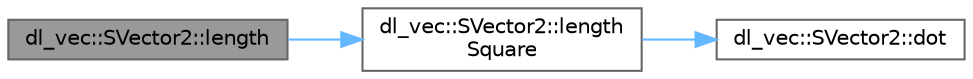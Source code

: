 digraph "dl_vec::SVector2::length"
{
 // LATEX_PDF_SIZE
  bgcolor="transparent";
  edge [fontname=Helvetica,fontsize=10,labelfontname=Helvetica,labelfontsize=10];
  node [fontname=Helvetica,fontsize=10,shape=box,height=0.2,width=0.4];
  rankdir="LR";
  Node1 [id="Node000001",label="dl_vec::SVector2::length",height=0.2,width=0.4,color="gray40", fillcolor="grey60", style="filled", fontcolor="black",tooltip="このベクトルの長さを返す"];
  Node1 -> Node2 [id="edge1_Node000001_Node000002",color="steelblue1",style="solid",tooltip=" "];
  Node2 [id="Node000002",label="dl_vec::SVector2::length\lSquare",height=0.2,width=0.4,color="grey40", fillcolor="white", style="filled",URL="$structdl__vec_1_1_s_vector2.html#a0ae9aed0d5f24a33178262e127c628e8",tooltip="このベクトルの長さの2乗を返す"];
  Node2 -> Node3 [id="edge2_Node000002_Node000003",color="steelblue1",style="solid",tooltip=" "];
  Node3 [id="Node000003",label="dl_vec::SVector2::dot",height=0.2,width=0.4,color="grey40", fillcolor="white", style="filled",URL="$structdl__vec_1_1_s_vector2.html#ae3429e7a27efd0c1ad05f1a23f25d749",tooltip="このベクトルとotherの内積を返す"];
}
